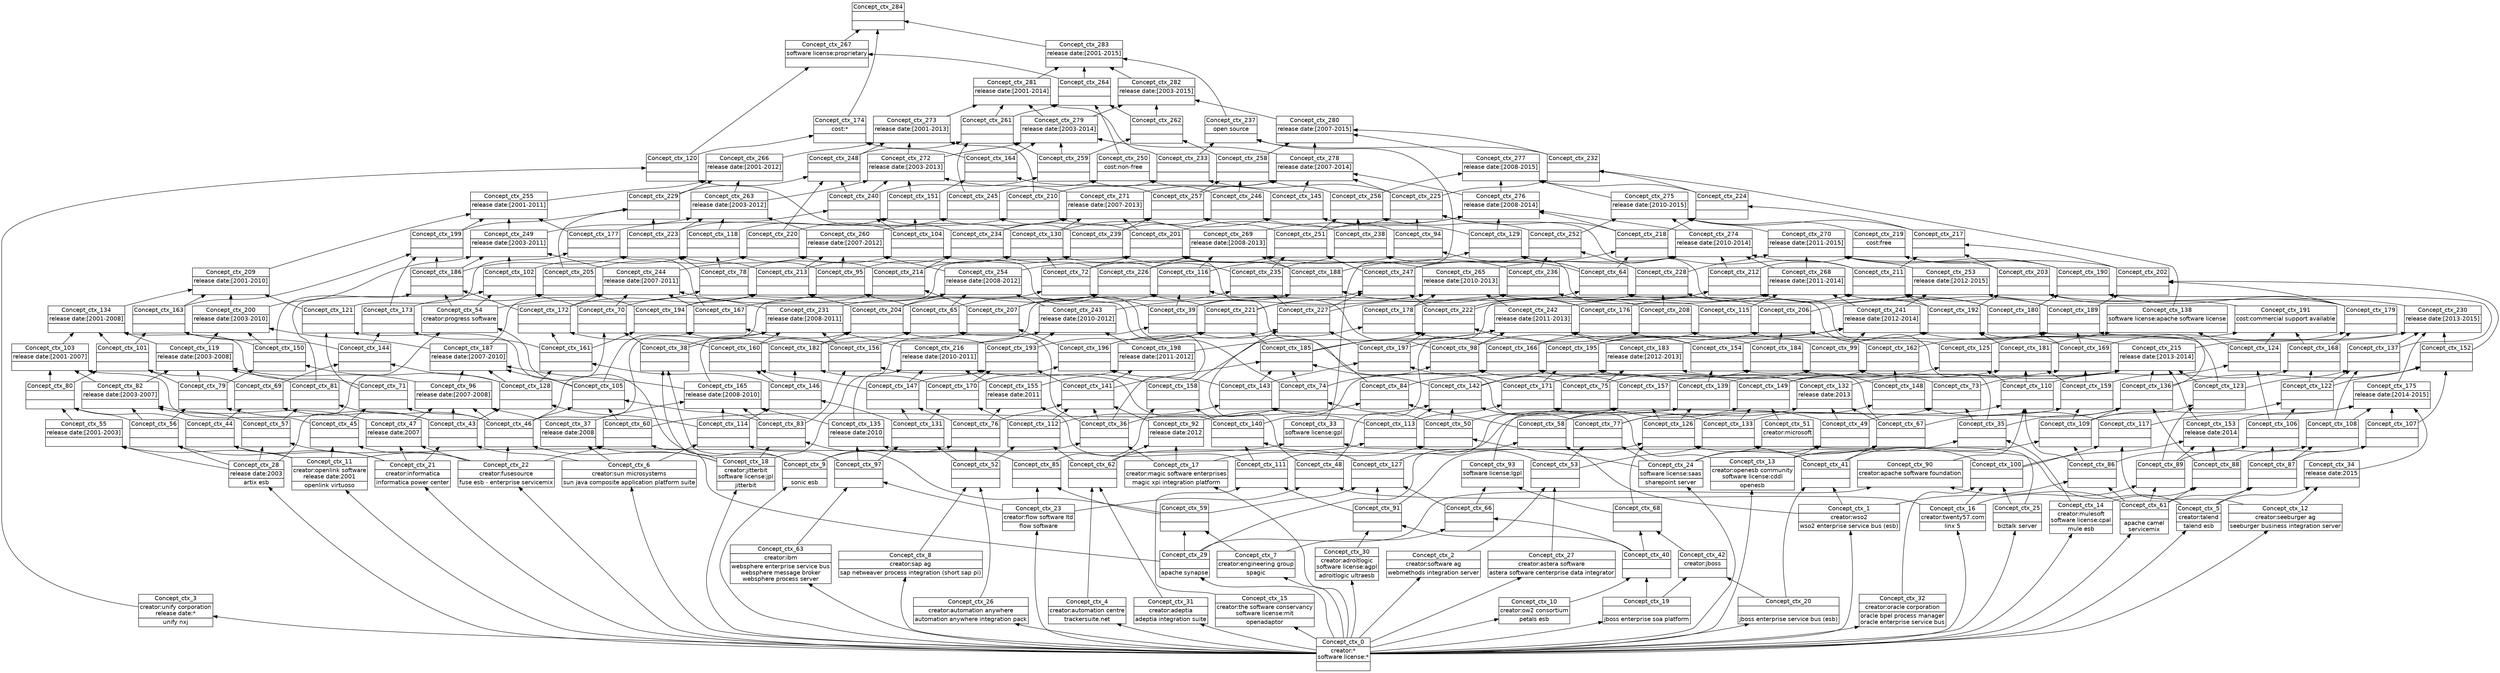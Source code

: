 digraph G { 
	rankdir=BT;
	margin=0;
	node [margin="0.03,0.03",fontname="DejaVu Sans"];
	ranksep=0.3;
	nodesep=0.2;
//graph[label="name:ctx,concept number:285,object number:38,attribute number:103"
0 [shape=none,label=<<table border="0" cellborder="1" cellspacing="0" port="p"><tr><td>Concept_ctx_284</td></tr><tr><td><br/></td></tr><tr><td><br/></td></tr></table>>];
1 [shape=none,label=<<table border="0" cellborder="1" cellspacing="0" port="p"><tr><td>Concept_ctx_237</td></tr><tr><td>open source<br/></td></tr><tr><td><br/></td></tr></table>>];
2 [shape=none,label=<<table border="0" cellborder="1" cellspacing="0" port="p"><tr><td>Concept_ctx_0</td></tr><tr><td>creator:*<br/>software license:*<br/></td></tr><tr><td><br/></td></tr></table>>];
3 [shape=none,label=<<table border="0" cellborder="1" cellspacing="0" port="p"><tr><td>Concept_ctx_31</td></tr><tr><td>creator:adeptia<br/></td></tr><tr><td>adeptia integration suite<br/></td></tr></table>>];
4 [shape=none,label=<<table border="0" cellborder="1" cellspacing="0" port="p"><tr><td>Concept_ctx_30</td></tr><tr><td>creator:adroitlogic<br/>software license:agpl<br/></td></tr><tr><td>adroitlogic ultraesb<br/></td></tr></table>>];
5 [shape=none,label=<<table border="0" cellborder="1" cellspacing="0" port="p"><tr><td>Concept_ctx_90</td></tr><tr><td>creator:apache software foundation<br/></td></tr><tr><td><br/></td></tr></table>>];
6 [shape=none,label=<<table border="0" cellborder="1" cellspacing="0" port="p"><tr><td>Concept_ctx_54</td></tr><tr><td>creator:progress software<br/></td></tr><tr><td><br/></td></tr></table>>];
7 [shape=none,label=<<table border="0" cellborder="1" cellspacing="0" port="p"><tr><td>Concept_ctx_27</td></tr><tr><td>creator:astera software<br/></td></tr><tr><td>astera software centerprise data integrator<br/></td></tr></table>>];
8 [shape=none,label=<<table border="0" cellborder="1" cellspacing="0" port="p"><tr><td>Concept_ctx_26</td></tr><tr><td>creator:automation anywhere<br/></td></tr><tr><td>automation anywhere integration pack<br/></td></tr></table>>];
9 [shape=none,label=<<table border="0" cellborder="1" cellspacing="0" port="p"><tr><td>Concept_ctx_51</td></tr><tr><td>creator:microsoft<br/></td></tr><tr><td><br/></td></tr></table>>];
10 [shape=none,label=<<table border="0" cellborder="1" cellspacing="0" port="p"><tr><td>Concept_ctx_23</td></tr><tr><td>creator:flow software ltd<br/></td></tr><tr><td>flow software<br/></td></tr></table>>];
11 [shape=none,label=<<table border="0" cellborder="1" cellspacing="0" port="p"><tr><td>Concept_ctx_22</td></tr><tr><td>creator:fusesource<br/></td></tr><tr><td>fuse esb - enterprise servicemix<br/></td></tr></table>>];
12 [shape=none,label=<<table border="0" cellborder="1" cellspacing="0" port="p"><tr><td>Concept_ctx_21</td></tr><tr><td>creator:informatica<br/></td></tr><tr><td>informatica power center<br/></td></tr></table>>];
13 [shape=none,label=<<table border="0" cellborder="1" cellspacing="0" port="p"><tr><td>Concept_ctx_42</td></tr><tr><td>creator:jboss<br/></td></tr><tr><td><br/></td></tr></table>>];
14 [shape=none,label=<<table border="0" cellborder="1" cellspacing="0" port="p"><tr><td>Concept_ctx_18</td></tr><tr><td>creator:jitterbit<br/>software license:jpl<br/></td></tr><tr><td>jitterbit<br/></td></tr></table>>];
15 [shape=none,label=<<table border="0" cellborder="1" cellspacing="0" port="p"><tr><td>Concept_ctx_17</td></tr><tr><td>creator:magic software enterprises<br/></td></tr><tr><td>magic xpi integration platform<br/></td></tr></table>>];
16 [shape=none,label=<<table border="0" cellborder="1" cellspacing="0" port="p"><tr><td>Concept_ctx_16</td></tr><tr><td>creator:twenty57.com<br/></td></tr><tr><td>linx 5<br/></td></tr></table>>];
17 [shape=none,label=<<table border="0" cellborder="1" cellspacing="0" port="p"><tr><td>Concept_ctx_15</td></tr><tr><td>creator:the software conservancy<br/>software license:mit<br/></td></tr><tr><td>openadaptor<br/></td></tr></table>>];
18 [shape=none,label=<<table border="0" cellborder="1" cellspacing="0" port="p"><tr><td>Concept_ctx_14</td></tr><tr><td>creator:mulesoft<br/>software license:cpal<br/></td></tr><tr><td>mule esb<br/></td></tr></table>>];
19 [shape=none,label=<<table border="0" cellborder="1" cellspacing="0" port="p"><tr><td>Concept_ctx_13</td></tr><tr><td>creator:openesb community<br/>software license:cddl<br/></td></tr><tr><td>openesb<br/></td></tr></table>>];
20 [shape=none,label=<<table border="0" cellborder="1" cellspacing="0" port="p"><tr><td>Concept_ctx_12</td></tr><tr><td>creator:seeburger ag<br/></td></tr><tr><td>seeburger business integration server<br/></td></tr></table>>];
21 [shape=none,label=<<table border="0" cellborder="1" cellspacing="0" port="p"><tr><td>Concept_ctx_11</td></tr><tr><td>creator:openlink software<br/>release date:2001<br/></td></tr><tr><td>openlink virtuoso<br/></td></tr></table>>];
22 [shape=none,label=<<table border="0" cellborder="1" cellspacing="0" port="p"><tr><td>Concept_ctx_32</td></tr><tr><td>creator:oracle corporation<br/></td></tr><tr><td>oracle bpel process manager<br/>oracle enterprise service bus<br/></td></tr></table>>];
23 [shape=none,label=<<table border="0" cellborder="1" cellspacing="0" port="p"><tr><td>Concept_ctx_10</td></tr><tr><td>creator:ow2 consortium<br/></td></tr><tr><td>petals esb<br/></td></tr></table>>];
24 [shape=none,label=<<table border="0" cellborder="1" cellspacing="0" port="p"><tr><td>Concept_ctx_8</td></tr><tr><td>creator:sap ag<br/></td></tr><tr><td>sap netweaver process integration (short sap pi)<br/></td></tr></table>>];
25 [shape=none,label=<<table border="0" cellborder="1" cellspacing="0" port="p"><tr><td>Concept_ctx_7</td></tr><tr><td>creator:engineering group<br/></td></tr><tr><td>spagic<br/></td></tr></table>>];
26 [shape=none,label=<<table border="0" cellborder="1" cellspacing="0" port="p"><tr><td>Concept_ctx_6</td></tr><tr><td>creator:sun microsystems<br/></td></tr><tr><td>sun java composite application platform suite<br/></td></tr></table>>];
27 [shape=none,label=<<table border="0" cellborder="1" cellspacing="0" port="p"><tr><td>Concept_ctx_5</td></tr><tr><td>creator:talend<br/></td></tr><tr><td>talend esb<br/></td></tr></table>>];
28 [shape=none,label=<<table border="0" cellborder="1" cellspacing="0" port="p"><tr><td>Concept_ctx_4</td></tr><tr><td>creator:automation centre<br/></td></tr><tr><td>trackersuite.net<br/></td></tr></table>>];
29 [shape=none,label=<<table border="0" cellborder="1" cellspacing="0" port="p"><tr><td>Concept_ctx_3</td></tr><tr><td>creator:unify corporation<br/>release date:*<br/></td></tr><tr><td>unify nxj<br/></td></tr></table>>];
30 [shape=none,label=<<table border="0" cellborder="1" cellspacing="0" port="p"><tr><td>Concept_ctx_2</td></tr><tr><td>creator:software ag<br/></td></tr><tr><td>webmethods integration server<br/></td></tr></table>>];
31 [shape=none,label=<<table border="0" cellborder="1" cellspacing="0" port="p"><tr><td>Concept_ctx_63</td></tr><tr><td>creator:ibm<br/></td></tr><tr><td>websphere enterprise service bus<br/>websphere message broker<br/>websphere process server<br/></td></tr></table>>];
32 [shape=none,label=<<table border="0" cellborder="1" cellspacing="0" port="p"><tr><td>Concept_ctx_1</td></tr><tr><td>creator:wso2<br/></td></tr><tr><td>wso2 enterprise service bus (esb)<br/></td></tr></table>>];
33 [shape=none,label=<<table border="0" cellborder="1" cellspacing="0" port="p"><tr><td>Concept_ctx_28</td></tr><tr><td>release date:2003<br/></td></tr><tr><td>artix esb<br/></td></tr></table>>];
34 [shape=none,label=<<table border="0" cellborder="1" cellspacing="0" port="p"><tr><td>Concept_ctx_47</td></tr><tr><td>release date:2007<br/></td></tr><tr><td><br/></td></tr></table>>];
35 [shape=none,label=<<table border="0" cellborder="1" cellspacing="0" port="p"><tr><td>Concept_ctx_37</td></tr><tr><td>release date:2008<br/></td></tr><tr><td><br/></td></tr></table>>];
36 [shape=none,label=<<table border="0" cellborder="1" cellspacing="0" port="p"><tr><td>Concept_ctx_29</td></tr><tr><td><br/></td></tr><tr><td>apache synapse<br/></td></tr></table>>];
37 [shape=none,label=<<table border="0" cellborder="1" cellspacing="0" port="p"><tr><td>Concept_ctx_59</td></tr><tr><td><br/></td></tr><tr><td><br/></td></tr></table>>];
38 [shape=none,label=<<table border="0" cellborder="1" cellspacing="0" port="p"><tr><td>Concept_ctx_135</td></tr><tr><td>release date:2010<br/></td></tr><tr><td><br/></td></tr></table>>];
39 [shape=none,label=<<table border="0" cellborder="1" cellspacing="0" port="p"><tr><td>Concept_ctx_9</td></tr><tr><td><br/></td></tr><tr><td>sonic esb<br/></td></tr></table>>];
40 [shape=none,label=<<table border="0" cellborder="1" cellspacing="0" port="p"><tr><td>Concept_ctx_19</td></tr><tr><td><br/></td></tr><tr><td>jboss enterprise soa platform<br/></td></tr></table>>];
41 [shape=none,label=<<table border="0" cellborder="1" cellspacing="0" port="p"><tr><td>Concept_ctx_111</td></tr><tr><td><br/></td></tr><tr><td><br/></td></tr></table>>];
42 [shape=none,label=<<table border="0" cellborder="1" cellspacing="0" port="p"><tr><td>Concept_ctx_155</td></tr><tr><td>release date:2011<br/></td></tr><tr><td><br/></td></tr></table>>];
43 [shape=none,label=<<table border="0" cellborder="1" cellspacing="0" port="p"><tr><td>Concept_ctx_92</td></tr><tr><td>release date:2012<br/></td></tr><tr><td><br/></td></tr></table>>];
44 [shape=none,label=<<table border="0" cellborder="1" cellspacing="0" port="p"><tr><td>Concept_ctx_20</td></tr><tr><td><br/></td></tr><tr><td>jboss enterprise service bus (esb)<br/></td></tr></table>>];
45 [shape=none,label=<<table border="0" cellborder="1" cellspacing="0" port="p"><tr><td>Concept_ctx_67</td></tr><tr><td><br/></td></tr><tr><td><br/></td></tr></table>>];
46 [shape=none,label=<<table border="0" cellborder="1" cellspacing="0" port="p"><tr><td>Concept_ctx_24</td></tr><tr><td>software license:saas<br/></td></tr><tr><td>sharepoint server<br/></td></tr></table>>];
47 [shape=none,label=<<table border="0" cellborder="1" cellspacing="0" port="p"><tr><td>Concept_ctx_132</td></tr><tr><td>release date:2013<br/></td></tr><tr><td><br/></td></tr></table>>];
48 [shape=none,label=<<table border="0" cellborder="1" cellspacing="0" port="p"><tr><td>Concept_ctx_61</td></tr><tr><td><br/></td></tr><tr><td>apache camel<br/>servicemix<br/></td></tr></table>>];
49 [shape=none,label=<<table border="0" cellborder="1" cellspacing="0" port="p"><tr><td>Concept_ctx_88</td></tr><tr><td><br/></td></tr><tr><td><br/></td></tr></table>>];
50 [shape=none,label=<<table border="0" cellborder="1" cellspacing="0" port="p"><tr><td>Concept_ctx_25</td></tr><tr><td><br/></td></tr><tr><td>biztalk server<br/></td></tr></table>>];
51 [shape=none,label=<<table border="0" cellborder="1" cellspacing="0" port="p"><tr><td>Concept_ctx_153</td></tr><tr><td>release date:2014<br/></td></tr><tr><td><br/></td></tr></table>>];
52 [shape=none,label=<<table border="0" cellborder="1" cellspacing="0" port="p"><tr><td>Concept_ctx_34</td></tr><tr><td>release date:2015<br/></td></tr><tr><td><br/></td></tr></table>>];
53 [shape=none,label=<<table border="0" cellborder="1" cellspacing="0" port="p"><tr><td>Concept_ctx_55</td></tr><tr><td>release date:[2001-2003]<br/></td></tr><tr><td><br/></td></tr></table>>];
54 [shape=none,label=<<table border="0" cellborder="1" cellspacing="0" port="p"><tr><td>Concept_ctx_82</td></tr><tr><td>release date:[2003-2007]<br/></td></tr><tr><td><br/></td></tr></table>>];
55 [shape=none,label=<<table border="0" cellborder="1" cellspacing="0" port="p"><tr><td>Concept_ctx_46</td></tr><tr><td><br/></td></tr><tr><td><br/></td></tr></table>>];
56 [shape=none,label=<<table border="0" cellborder="1" cellspacing="0" port="p"><tr><td>Concept_ctx_96</td></tr><tr><td>release date:[2007-2008]<br/></td></tr><tr><td><br/></td></tr></table>>];
57 [shape=none,label=<<table border="0" cellborder="1" cellspacing="0" port="p"><tr><td>Concept_ctx_83</td></tr><tr><td><br/></td></tr><tr><td><br/></td></tr></table>>];
58 [shape=none,label=<<table border="0" cellborder="1" cellspacing="0" port="p"><tr><td>Concept_ctx_165</td></tr><tr><td>release date:[2008-2010]<br/></td></tr><tr><td><br/></td></tr></table>>];
59 [shape=none,label=<<table border="0" cellborder="1" cellspacing="0" port="p"><tr><td>Concept_ctx_140</td></tr><tr><td><br/></td></tr><tr><td><br/></td></tr></table>>];
60 [shape=none,label=<<table border="0" cellborder="1" cellspacing="0" port="p"><tr><td>Concept_ctx_216</td></tr><tr><td>release date:[2010-2011]<br/></td></tr><tr><td><br/></td></tr></table>>];
61 [shape=none,label=<<table border="0" cellborder="1" cellspacing="0" port="p"><tr><td>Concept_ctx_198</td></tr><tr><td>release date:[2011-2012]<br/></td></tr><tr><td><br/></td></tr></table>>];
62 [shape=none,label=<<table border="0" cellborder="1" cellspacing="0" port="p"><tr><td>Concept_ctx_183</td></tr><tr><td>release date:[2012-2013]<br/></td></tr><tr><td><br/></td></tr></table>>];
63 [shape=none,label=<<table border="0" cellborder="1" cellspacing="0" port="p"><tr><td>Concept_ctx_136</td></tr><tr><td><br/></td></tr><tr><td><br/></td></tr></table>>];
64 [shape=none,label=<<table border="0" cellborder="1" cellspacing="0" port="p"><tr><td>Concept_ctx_215</td></tr><tr><td>release date:[2013-2014]<br/></td></tr><tr><td><br/></td></tr></table>>];
65 [shape=none,label=<<table border="0" cellborder="1" cellspacing="0" port="p"><tr><td>Concept_ctx_107</td></tr><tr><td><br/></td></tr><tr><td><br/></td></tr></table>>];
66 [shape=none,label=<<table border="0" cellborder="1" cellspacing="0" port="p"><tr><td>Concept_ctx_175</td></tr><tr><td>release date:[2014-2015]<br/></td></tr><tr><td><br/></td></tr></table>>];
67 [shape=none,label=<<table border="0" cellborder="1" cellspacing="0" port="p"><tr><td>Concept_ctx_45</td></tr><tr><td><br/></td></tr><tr><td><br/></td></tr></table>>];
68 [shape=none,label=<<table border="0" cellborder="1" cellspacing="0" port="p"><tr><td>Concept_ctx_103</td></tr><tr><td>release date:[2001-2007]<br/></td></tr><tr><td><br/></td></tr></table>>];
69 [shape=none,label=<<table border="0" cellborder="1" cellspacing="0" port="p"><tr><td>Concept_ctx_119</td></tr><tr><td>release date:[2003-2008]<br/></td></tr><tr><td><br/></td></tr></table>>];
70 [shape=none,label=<<table border="0" cellborder="1" cellspacing="0" port="p"><tr><td>Concept_ctx_105</td></tr><tr><td><br/></td></tr><tr><td><br/></td></tr></table>>];
71 [shape=none,label=<<table border="0" cellborder="1" cellspacing="0" port="p"><tr><td>Concept_ctx_187</td></tr><tr><td>release date:[2007-2010]<br/></td></tr><tr><td><br/></td></tr></table>>];
72 [shape=none,label=<<table border="0" cellborder="1" cellspacing="0" port="p"><tr><td>Concept_ctx_156</td></tr><tr><td><br/></td></tr><tr><td><br/></td></tr></table>>];
73 [shape=none,label=<<table border="0" cellborder="1" cellspacing="0" port="p"><tr><td>Concept_ctx_231</td></tr><tr><td>release date:[2008-2011]<br/></td></tr><tr><td><br/></td></tr></table>>];
74 [shape=none,label=<<table border="0" cellborder="1" cellspacing="0" port="p"><tr><td>Concept_ctx_243</td></tr><tr><td>release date:[2010-2012]<br/></td></tr><tr><td><br/></td></tr></table>>];
75 [shape=none,label=<<table border="0" cellborder="1" cellspacing="0" port="p"><tr><td>Concept_ctx_154</td></tr><tr><td><br/></td></tr><tr><td><br/></td></tr></table>>];
76 [shape=none,label=<<table border="0" cellborder="1" cellspacing="0" port="p"><tr><td>Concept_ctx_242</td></tr><tr><td>release date:[2011-2013]<br/></td></tr><tr><td><br/></td></tr></table>>];
77 [shape=none,label=<<table border="0" cellborder="1" cellspacing="0" port="p"><tr><td>Concept_ctx_241</td></tr><tr><td>release date:[2012-2014]<br/></td></tr><tr><td><br/></td></tr></table>>];
78 [shape=none,label=<<table border="0" cellborder="1" cellspacing="0" port="p"><tr><td>Concept_ctx_152</td></tr><tr><td><br/></td></tr><tr><td><br/></td></tr></table>>];
79 [shape=none,label=<<table border="0" cellborder="1" cellspacing="0" port="p"><tr><td>Concept_ctx_230</td></tr><tr><td>release date:[2013-2015]<br/></td></tr><tr><td><br/></td></tr></table>>];
80 [shape=none,label=<<table border="0" cellborder="1" cellspacing="0" port="p"><tr><td>Concept_ctx_71</td></tr><tr><td><br/></td></tr><tr><td><br/></td></tr></table>>];
81 [shape=none,label=<<table border="0" cellborder="1" cellspacing="0" port="p"><tr><td>Concept_ctx_134</td></tr><tr><td>release date:[2001-2008]<br/></td></tr><tr><td><br/></td></tr></table>>];
82 [shape=none,label=<<table border="0" cellborder="1" cellspacing="0" port="p"><tr><td>Concept_ctx_200</td></tr><tr><td>release date:[2003-2010]<br/></td></tr><tr><td><br/></td></tr></table>>];
83 [shape=none,label=<<table border="0" cellborder="1" cellspacing="0" port="p"><tr><td>Concept_ctx_167</td></tr><tr><td><br/></td></tr><tr><td><br/></td></tr></table>>];
84 [shape=none,label=<<table border="0" cellborder="1" cellspacing="0" port="p"><tr><td>Concept_ctx_244</td></tr><tr><td>release date:[2007-2011]<br/></td></tr><tr><td><br/></td></tr></table>>];
85 [shape=none,label=<<table border="0" cellborder="1" cellspacing="0" port="p"><tr><td>Concept_ctx_254</td></tr><tr><td>release date:[2008-2012]<br/></td></tr><tr><td><br/></td></tr></table>>];
86 [shape=none,label=<<table border="0" cellborder="1" cellspacing="0" port="p"><tr><td>Concept_ctx_176</td></tr><tr><td><br/></td></tr><tr><td><br/></td></tr></table>>];
87 [shape=none,label=<<table border="0" cellborder="1" cellspacing="0" port="p"><tr><td>Concept_ctx_265</td></tr><tr><td>release date:[2010-2013]<br/></td></tr><tr><td><br/></td></tr></table>>];
88 [shape=none,label=<<table border="0" cellborder="1" cellspacing="0" port="p"><tr><td>Concept_ctx_189</td></tr><tr><td><br/></td></tr><tr><td><br/></td></tr></table>>];
89 [shape=none,label=<<table border="0" cellborder="1" cellspacing="0" port="p"><tr><td>Concept_ctx_268</td></tr><tr><td>release date:[2011-2014]<br/></td></tr><tr><td><br/></td></tr></table>>];
90 [shape=none,label=<<table border="0" cellborder="1" cellspacing="0" port="p"><tr><td>Concept_ctx_253</td></tr><tr><td>release date:[2012-2015]<br/></td></tr><tr><td><br/></td></tr></table>>];
91 [shape=none,label=<<table border="0" cellborder="1" cellspacing="0" port="p"><tr><td>Concept_ctx_121</td></tr><tr><td><br/></td></tr><tr><td><br/></td></tr></table>>];
92 [shape=none,label=<<table border="0" cellborder="1" cellspacing="0" port="p"><tr><td>Concept_ctx_209</td></tr><tr><td>release date:[2001-2010]<br/></td></tr><tr><td><br/></td></tr></table>>];
93 [shape=none,label=<<table border="0" cellborder="1" cellspacing="0" port="p"><tr><td>Concept_ctx_249</td></tr><tr><td>release date:[2003-2011]<br/></td></tr><tr><td><br/></td></tr></table>>];
94 [shape=none,label=<<table border="0" cellborder="1" cellspacing="0" port="p"><tr><td>Concept_ctx_260</td></tr><tr><td>release date:[2007-2012]<br/></td></tr><tr><td><br/></td></tr></table>>];
95 [shape=none,label=<<table border="0" cellborder="1" cellspacing="0" port="p"><tr><td>Concept_ctx_188</td></tr><tr><td><br/></td></tr><tr><td><br/></td></tr></table>>];
96 [shape=none,label=<<table border="0" cellborder="1" cellspacing="0" port="p"><tr><td>Concept_ctx_269</td></tr><tr><td>release date:[2008-2013]<br/></td></tr><tr><td><br/></td></tr></table>>];
97 [shape=none,label=<<table border="0" cellborder="1" cellspacing="0" port="p"><tr><td>Concept_ctx_211</td></tr><tr><td><br/></td></tr><tr><td><br/></td></tr></table>>];
98 [shape=none,label=<<table border="0" cellborder="1" cellspacing="0" port="p"><tr><td>Concept_ctx_274</td></tr><tr><td>release date:[2010-2014]<br/></td></tr><tr><td><br/></td></tr></table>>];
99 [shape=none,label=<<table border="0" cellborder="1" cellspacing="0" port="p"><tr><td>Concept_ctx_202</td></tr><tr><td><br/></td></tr><tr><td><br/></td></tr></table>>];
100 [shape=none,label=<<table border="0" cellborder="1" cellspacing="0" port="p"><tr><td>Concept_ctx_270</td></tr><tr><td>release date:[2011-2015]<br/></td></tr><tr><td><br/></td></tr></table>>];
101 [shape=none,label=<<table border="0" cellborder="1" cellspacing="0" port="p"><tr><td>Concept_ctx_177</td></tr><tr><td><br/></td></tr><tr><td><br/></td></tr></table>>];
102 [shape=none,label=<<table border="0" cellborder="1" cellspacing="0" port="p"><tr><td>Concept_ctx_255</td></tr><tr><td>release date:[2001-2011]<br/></td></tr><tr><td><br/></td></tr></table>>];
103 [shape=none,label=<<table border="0" cellborder="1" cellspacing="0" port="p"><tr><td>Concept_ctx_263</td></tr><tr><td>release date:[2003-2012]<br/></td></tr><tr><td><br/></td></tr></table>>];
104 [shape=none,label=<<table border="0" cellborder="1" cellspacing="0" port="p"><tr><td>Concept_ctx_201</td></tr><tr><td><br/></td></tr><tr><td><br/></td></tr></table>>];
105 [shape=none,label=<<table border="0" cellborder="1" cellspacing="0" port="p"><tr><td>Concept_ctx_271</td></tr><tr><td>release date:[2007-2013]<br/></td></tr><tr><td><br/></td></tr></table>>];
106 [shape=none,label=<<table border="0" cellborder="1" cellspacing="0" port="p"><tr><td>Concept_ctx_218</td></tr><tr><td><br/></td></tr><tr><td><br/></td></tr></table>>];
107 [shape=none,label=<<table border="0" cellborder="1" cellspacing="0" port="p"><tr><td>Concept_ctx_276</td></tr><tr><td>release date:[2008-2014]<br/></td></tr><tr><td><br/></td></tr></table>>];
108 [shape=none,label=<<table border="0" cellborder="1" cellspacing="0" port="p"><tr><td>Concept_ctx_217</td></tr><tr><td><br/></td></tr><tr><td><br/></td></tr></table>>];
109 [shape=none,label=<<table border="0" cellborder="1" cellspacing="0" port="p"><tr><td>Concept_ctx_275</td></tr><tr><td>release date:[2010-2015]<br/></td></tr><tr><td><br/></td></tr></table>>];
110 [shape=none,label=<<table border="0" cellborder="1" cellspacing="0" port="p"><tr><td>Concept_ctx_266</td></tr><tr><td>release date:[2001-2012]<br/></td></tr><tr><td><br/></td></tr></table>>];
111 [shape=none,label=<<table border="0" cellborder="1" cellspacing="0" port="p"><tr><td>Concept_ctx_272</td></tr><tr><td>release date:[2003-2013]<br/></td></tr><tr><td><br/></td></tr></table>>];
112 [shape=none,label=<<table border="0" cellborder="1" cellspacing="0" port="p"><tr><td>Concept_ctx_225</td></tr><tr><td><br/></td></tr><tr><td><br/></td></tr></table>>];
113 [shape=none,label=<<table border="0" cellborder="1" cellspacing="0" port="p"><tr><td>Concept_ctx_278</td></tr><tr><td>release date:[2007-2014]<br/></td></tr><tr><td><br/></td></tr></table>>];
114 [shape=none,label=<<table border="0" cellborder="1" cellspacing="0" port="p"><tr><td>Concept_ctx_224</td></tr><tr><td><br/></td></tr><tr><td><br/></td></tr></table>>];
115 [shape=none,label=<<table border="0" cellborder="1" cellspacing="0" port="p"><tr><td>Concept_ctx_277</td></tr><tr><td>release date:[2008-2015]<br/></td></tr><tr><td><br/></td></tr></table>>];
116 [shape=none,label=<<table border="0" cellborder="1" cellspacing="0" port="p"><tr><td>Concept_ctx_210</td></tr><tr><td><br/></td></tr><tr><td><br/></td></tr></table>>];
117 [shape=none,label=<<table border="0" cellborder="1" cellspacing="0" port="p"><tr><td>Concept_ctx_273</td></tr><tr><td>release date:[2001-2013]<br/></td></tr><tr><td><br/></td></tr></table>>];
118 [shape=none,label=<<table border="0" cellborder="1" cellspacing="0" port="p"><tr><td>Concept_ctx_279</td></tr><tr><td>release date:[2003-2014]<br/></td></tr><tr><td><br/></td></tr></table>>];
119 [shape=none,label=<<table border="0" cellborder="1" cellspacing="0" port="p"><tr><td>Concept_ctx_232</td></tr><tr><td><br/></td></tr><tr><td><br/></td></tr></table>>];
120 [shape=none,label=<<table border="0" cellborder="1" cellspacing="0" port="p"><tr><td>Concept_ctx_280</td></tr><tr><td>release date:[2007-2015]<br/></td></tr><tr><td><br/></td></tr></table>>];
121 [shape=none,label=<<table border="0" cellborder="1" cellspacing="0" port="p"><tr><td>Concept_ctx_233</td></tr><tr><td><br/></td></tr><tr><td><br/></td></tr></table>>];
122 [shape=none,label=<<table border="0" cellborder="1" cellspacing="0" port="p"><tr><td>Concept_ctx_281</td></tr><tr><td>release date:[2001-2014]<br/></td></tr><tr><td><br/></td></tr></table>>];
123 [shape=none,label=<<table border="0" cellborder="1" cellspacing="0" port="p"><tr><td>Concept_ctx_282</td></tr><tr><td>release date:[2003-2015]<br/></td></tr><tr><td><br/></td></tr></table>>];
124 [shape=none,label=<<table border="0" cellborder="1" cellspacing="0" port="p"><tr><td>Concept_ctx_283</td></tr><tr><td>release date:[2001-2015]<br/></td></tr><tr><td><br/></td></tr></table>>];
125 [shape=none,label=<<table border="0" cellborder="1" cellspacing="0" port="p"><tr><td>Concept_ctx_62</td></tr><tr><td><br/></td></tr><tr><td><br/></td></tr></table>>];
126 [shape=none,label=<<table border="0" cellborder="1" cellspacing="0" port="p"><tr><td>Concept_ctx_52</td></tr><tr><td><br/></td></tr><tr><td><br/></td></tr></table>>];
127 [shape=none,label=<<table border="0" cellborder="1" cellspacing="0" port="p"><tr><td>Concept_ctx_112</td></tr><tr><td><br/></td></tr><tr><td><br/></td></tr></table>>];
128 [shape=none,label=<<table border="0" cellborder="1" cellspacing="0" port="p"><tr><td>Concept_ctx_97</td></tr><tr><td><br/></td></tr><tr><td><br/></td></tr></table>>];
129 [shape=none,label=<<table border="0" cellborder="1" cellspacing="0" port="p"><tr><td>Concept_ctx_131</td></tr><tr><td><br/></td></tr><tr><td><br/></td></tr></table>>];
130 [shape=none,label=<<table border="0" cellborder="1" cellspacing="0" port="p"><tr><td>Concept_ctx_170</td></tr><tr><td><br/></td></tr><tr><td><br/></td></tr></table>>];
131 [shape=none,label=<<table border="0" cellborder="1" cellspacing="0" port="p"><tr><td>Concept_ctx_114</td></tr><tr><td><br/></td></tr><tr><td><br/></td></tr></table>>];
132 [shape=none,label=<<table border="0" cellborder="1" cellspacing="0" port="p"><tr><td>Concept_ctx_146</td></tr><tr><td><br/></td></tr><tr><td><br/></td></tr></table>>];
133 [shape=none,label=<<table border="0" cellborder="1" cellspacing="0" port="p"><tr><td>Concept_ctx_182</td></tr><tr><td><br/></td></tr><tr><td><br/></td></tr></table>>];
134 [shape=none,label=<<table border="0" cellborder="1" cellspacing="0" port="p"><tr><td>Concept_ctx_53</td></tr><tr><td><br/></td></tr><tr><td><br/></td></tr></table>>];
135 [shape=none,label=<<table border="0" cellborder="1" cellspacing="0" port="p"><tr><td>Concept_ctx_113</td></tr><tr><td><br/></td></tr><tr><td><br/></td></tr></table>>];
136 [shape=none,label=<<table border="0" cellborder="1" cellspacing="0" port="p"><tr><td>Concept_ctx_143</td></tr><tr><td><br/></td></tr><tr><td><br/></td></tr></table>>];
137 [shape=none,label=<<table border="0" cellborder="1" cellspacing="0" port="p"><tr><td>Concept_ctx_196</td></tr><tr><td><br/></td></tr><tr><td><br/></td></tr></table>>];
138 [shape=none,label=<<table border="0" cellborder="1" cellspacing="0" port="p"><tr><td>Concept_ctx_207</td></tr><tr><td><br/></td></tr><tr><td><br/></td></tr></table>>];
139 [shape=none,label=<<table border="0" cellborder="1" cellspacing="0" port="p"><tr><td>Concept_ctx_100</td></tr><tr><td><br/></td></tr><tr><td><br/></td></tr></table>>];
140 [shape=none,label=<<table border="0" cellborder="1" cellspacing="0" port="p"><tr><td>Concept_ctx_133</td></tr><tr><td><br/></td></tr><tr><td><br/></td></tr></table>>];
141 [shape=none,label=<<table border="0" cellborder="1" cellspacing="0" port="p"><tr><td>Concept_ctx_171</td></tr><tr><td><br/></td></tr><tr><td><br/></td></tr></table>>];
142 [shape=none,label=<<table border="0" cellborder="1" cellspacing="0" port="p"><tr><td>Concept_ctx_197</td></tr><tr><td><br/></td></tr><tr><td><br/></td></tr></table>>];
143 [shape=none,label=<<table border="0" cellborder="1" cellspacing="0" port="p"><tr><td>Concept_ctx_227</td></tr><tr><td><br/></td></tr><tr><td><br/></td></tr></table>>];
144 [shape=none,label=<<table border="0" cellborder="1" cellspacing="0" port="p"><tr><td>Concept_ctx_235</td></tr><tr><td><br/></td></tr><tr><td><br/></td></tr></table>>];
145 [shape=none,label=<<table border="0" cellborder="1" cellspacing="0" port="p"><tr><td>Concept_ctx_117</td></tr><tr><td><br/></td></tr><tr><td><br/></td></tr></table>>];
146 [shape=none,label=<<table border="0" cellborder="1" cellspacing="0" port="p"><tr><td>Concept_ctx_148</td></tr><tr><td><br/></td></tr><tr><td><br/></td></tr></table>>];
147 [shape=none,label=<<table border="0" cellborder="1" cellspacing="0" port="p"><tr><td>Concept_ctx_184</td></tr><tr><td><br/></td></tr><tr><td><br/></td></tr></table>>];
148 [shape=none,label=<<table border="0" cellborder="1" cellspacing="0" port="p"><tr><td>Concept_ctx_208</td></tr><tr><td><br/></td></tr><tr><td><br/></td></tr></table>>];
149 [shape=none,label=<<table border="0" cellborder="1" cellspacing="0" port="p"><tr><td>Concept_ctx_236</td></tr><tr><td><br/></td></tr><tr><td><br/></td></tr></table>>];
150 [shape=none,label=<<table border="0" cellborder="1" cellspacing="0" port="p"><tr><td>Concept_ctx_238</td></tr><tr><td><br/></td></tr><tr><td><br/></td></tr></table>>];
151 [shape=none,label=<<table border="0" cellborder="1" cellspacing="0" port="p"><tr><td>Concept_ctx_43</td></tr><tr><td><br/></td></tr><tr><td><br/></td></tr></table>>];
152 [shape=none,label=<<table border="0" cellborder="1" cellspacing="0" port="p"><tr><td>Concept_ctx_128</td></tr><tr><td><br/></td></tr><tr><td><br/></td></tr></table>>];
153 [shape=none,label=<<table border="0" cellborder="1" cellspacing="0" port="p"><tr><td>Concept_ctx_161</td></tr><tr><td><br/></td></tr><tr><td><br/></td></tr></table>>];
154 [shape=none,label=<<table border="0" cellborder="1" cellspacing="0" port="p"><tr><td>Concept_ctx_194</td></tr><tr><td><br/></td></tr><tr><td><br/></td></tr></table>>];
155 [shape=none,label=<<table border="0" cellborder="1" cellspacing="0" port="p"><tr><td>Concept_ctx_214</td></tr><tr><td><br/></td></tr><tr><td><br/></td></tr></table>>];
156 [shape=none,label=<<table border="0" cellborder="1" cellspacing="0" port="p"><tr><td>Concept_ctx_239</td></tr><tr><td><br/></td></tr><tr><td><br/></td></tr></table>>];
157 [shape=none,label=<<table border="0" cellborder="1" cellspacing="0" port="p"><tr><td>Concept_ctx_246</td></tr><tr><td><br/></td></tr><tr><td><br/></td></tr></table>>];
158 [shape=none,label=<<table border="0" cellborder="1" cellspacing="0" port="p"><tr><td>Concept_ctx_44</td></tr><tr><td><br/></td></tr><tr><td><br/></td></tr></table>>];
159 [shape=none,label=<<table border="0" cellborder="1" cellspacing="0" port="p"><tr><td>Concept_ctx_69</td></tr><tr><td><br/></td></tr><tr><td><br/></td></tr></table>>];
160 [shape=none,label=<<table border="0" cellborder="1" cellspacing="0" port="p"><tr><td>Concept_ctx_144</td></tr><tr><td><br/></td></tr><tr><td><br/></td></tr></table>>];
161 [shape=none,label=<<table border="0" cellborder="1" cellspacing="0" port="p"><tr><td>Concept_ctx_173</td></tr><tr><td><br/></td></tr><tr><td><br/></td></tr></table>>];
162 [shape=none,label=<<table border="0" cellborder="1" cellspacing="0" port="p"><tr><td>Concept_ctx_205</td></tr><tr><td><br/></td></tr><tr><td><br/></td></tr></table>>];
163 [shape=none,label=<<table border="0" cellborder="1" cellspacing="0" port="p"><tr><td>Concept_ctx_220</td></tr><tr><td><br/></td></tr><tr><td><br/></td></tr></table>>];
164 [shape=none,label=<<table border="0" cellborder="1" cellspacing="0" port="p"><tr><td>Concept_ctx_245</td></tr><tr><td><br/></td></tr><tr><td><br/></td></tr></table>>];
165 [shape=none,label=<<table border="0" cellborder="1" cellspacing="0" port="p"><tr><td>Concept_ctx_250</td></tr><tr><td>cost:non-free<br/></td></tr><tr><td><br/></td></tr></table>>];
166 [shape=none,label=<<table border="0" cellborder="1" cellspacing="0" port="p"><tr><td>Concept_ctx_41</td></tr><tr><td><br/></td></tr><tr><td><br/></td></tr></table>>];
167 [shape=none,label=<<table border="0" cellborder="1" cellspacing="0" port="p"><tr><td>Concept_ctx_139</td></tr><tr><td><br/></td></tr><tr><td><br/></td></tr></table>>];
168 [shape=none,label=<<table border="0" cellborder="1" cellspacing="0" port="p"><tr><td>Concept_ctx_166</td></tr><tr><td><br/></td></tr><tr><td><br/></td></tr></table>>];
169 [shape=none,label=<<table border="0" cellborder="1" cellspacing="0" port="p"><tr><td>Concept_ctx_85</td></tr><tr><td><br/></td></tr><tr><td><br/></td></tr></table>>];
170 [shape=none,label=<<table border="0" cellborder="1" cellspacing="0" port="p"><tr><td>Concept_ctx_158</td></tr><tr><td><br/></td></tr><tr><td><br/></td></tr></table>>];
171 [shape=none,label=<<table border="0" cellborder="1" cellspacing="0" port="p"><tr><td>Concept_ctx_178</td></tr><tr><td><br/></td></tr><tr><td><br/></td></tr></table>>];
172 [shape=none,label=<<table border="0" cellborder="1" cellspacing="0" port="p"><tr><td>Concept_ctx_109</td></tr><tr><td><br/></td></tr><tr><td><br/></td></tr></table>>];
173 [shape=none,label=<<table border="0" cellborder="1" cellspacing="0" port="p"><tr><td>Concept_ctx_169</td></tr><tr><td><br/></td></tr><tr><td><br/></td></tr></table>>];
174 [shape=none,label=<<table border="0" cellborder="1" cellspacing="0" port="p"><tr><td>Concept_ctx_192</td></tr><tr><td><br/></td></tr><tr><td><br/></td></tr></table>>];
175 [shape=none,label=<<table border="0" cellborder="1" cellspacing="0" port="p"><tr><td>Concept_ctx_89</td></tr><tr><td><br/></td></tr><tr><td><br/></td></tr></table>>];
176 [shape=none,label=<<table border="0" cellborder="1" cellspacing="0" port="p"><tr><td>Concept_ctx_123</td></tr><tr><td><br/></td></tr><tr><td><br/></td></tr></table>>];
177 [shape=none,label=<<table border="0" cellborder="1" cellspacing="0" port="p"><tr><td>Concept_ctx_180</td></tr><tr><td><br/></td></tr><tr><td><br/></td></tr></table>>];
178 [shape=none,label=<<table border="0" cellborder="1" cellspacing="0" port="p"><tr><td>Concept_ctx_48</td></tr><tr><td><br/></td></tr><tr><td><br/></td></tr></table>>];
179 [shape=none,label=<<table border="0" cellborder="1" cellspacing="0" port="p"><tr><td>Concept_ctx_212</td></tr><tr><td><br/></td></tr><tr><td><br/></td></tr></table>>];
180 [shape=none,label=<<table border="0" cellborder="1" cellspacing="0" port="p"><tr><td>Concept_ctx_87</td></tr><tr><td><br/></td></tr><tr><td><br/></td></tr></table>>];
181 [shape=none,label=<<table border="0" cellborder="1" cellspacing="0" port="p"><tr><td>Concept_ctx_122</td></tr><tr><td><br/></td></tr><tr><td><br/></td></tr></table>>];
182 [shape=none,label=<<table border="0" cellborder="1" cellspacing="0" port="p"><tr><td>Concept_ctx_179</td></tr><tr><td><br/></td></tr><tr><td><br/></td></tr></table>>];
183 [shape=none,label=<<table border="0" cellborder="1" cellspacing="0" port="p"><tr><td>Concept_ctx_203</td></tr><tr><td><br/></td></tr><tr><td><br/></td></tr></table>>];
184 [shape=none,label=<<table border="0" cellborder="1" cellspacing="0" port="p"><tr><td>Concept_ctx_108</td></tr><tr><td><br/></td></tr><tr><td><br/></td></tr></table>>];
185 [shape=none,label=<<table border="0" cellborder="1" cellspacing="0" port="p"><tr><td>Concept_ctx_137</td></tr><tr><td><br/></td></tr><tr><td><br/></td></tr></table>>];
186 [shape=none,label=<<table border="0" cellborder="1" cellspacing="0" port="p"><tr><td>Concept_ctx_190</td></tr><tr><td><br/></td></tr><tr><td><br/></td></tr></table>>];
187 [shape=none,label=<<table border="0" cellborder="1" cellspacing="0" port="p"><tr><td>Concept_ctx_219</td></tr><tr><td>cost:free<br/></td></tr><tr><td><br/></td></tr></table>>];
188 [shape=none,label=<<table border="0" cellborder="1" cellspacing="0" port="p"><tr><td>Concept_ctx_91</td></tr><tr><td><br/></td></tr><tr><td><br/></td></tr></table>>];
189 [shape=none,label=<<table border="0" cellborder="1" cellspacing="0" port="p"><tr><td>Concept_ctx_126</td></tr><tr><td><br/></td></tr><tr><td><br/></td></tr></table>>];
190 [shape=none,label=<<table border="0" cellborder="1" cellspacing="0" port="p"><tr><td>Concept_ctx_127</td></tr><tr><td><br/></td></tr><tr><td><br/></td></tr></table>>];
191 [shape=none,label=<<table border="0" cellborder="1" cellspacing="0" port="p"><tr><td>Concept_ctx_157</td></tr><tr><td><br/></td></tr><tr><td><br/></td></tr></table>>];
192 [shape=none,label=<<table border="0" cellborder="1" cellspacing="0" port="p"><tr><td>Concept_ctx_159</td></tr><tr><td><br/></td></tr><tr><td><br/></td></tr></table>>];
193 [shape=none,label=<<table border="0" cellborder="1" cellspacing="0" port="p"><tr><td>Concept_ctx_181</td></tr><tr><td><br/></td></tr><tr><td><br/></td></tr></table>>];
194 [shape=none,label=<<table border="0" cellborder="1" cellspacing="0" port="p"><tr><td>Concept_ctx_168</td></tr><tr><td><br/></td></tr><tr><td><br/></td></tr></table>>];
195 [shape=none,label=<<table border="0" cellborder="1" cellspacing="0" port="p"><tr><td>Concept_ctx_191</td></tr><tr><td>cost:commercial support available<br/></td></tr><tr><td><br/></td></tr></table>>];
196 [shape=none,label=<<table border="0" cellborder="1" cellspacing="0" port="p"><tr><td>Concept_ctx_36</td></tr><tr><td><br/></td></tr><tr><td><br/></td></tr></table>>];
197 [shape=none,label=<<table border="0" cellborder="1" cellspacing="0" port="p"><tr><td>Concept_ctx_38</td></tr><tr><td><br/></td></tr><tr><td><br/></td></tr></table>>];
198 [shape=none,label=<<table border="0" cellborder="1" cellspacing="0" port="p"><tr><td>Concept_ctx_65</td></tr><tr><td><br/></td></tr><tr><td><br/></td></tr></table>>];
199 [shape=none,label=<<table border="0" cellborder="1" cellspacing="0" port="p"><tr><td>Concept_ctx_70</td></tr><tr><td><br/></td></tr><tr><td><br/></td></tr></table>>];
200 [shape=none,label=<<table border="0" cellborder="1" cellspacing="0" port="p"><tr><td>Concept_ctx_95</td></tr><tr><td><br/></td></tr><tr><td><br/></td></tr></table>>];
201 [shape=none,label=<<table border="0" cellborder="1" cellspacing="0" port="p"><tr><td>Concept_ctx_57</td></tr><tr><td><br/></td></tr><tr><td><br/></td></tr></table>>];
202 [shape=none,label=<<table border="0" cellborder="1" cellspacing="0" port="p"><tr><td>Concept_ctx_81</td></tr><tr><td><br/></td></tr><tr><td><br/></td></tr></table>>];
203 [shape=none,label=<<table border="0" cellborder="1" cellspacing="0" port="p"><tr><td>Concept_ctx_102</td></tr><tr><td><br/></td></tr><tr><td><br/></td></tr></table>>];
204 [shape=none,label=<<table border="0" cellborder="1" cellspacing="0" port="p"><tr><td>Concept_ctx_118</td></tr><tr><td><br/></td></tr><tr><td><br/></td></tr></table>>];
205 [shape=none,label=<<table border="0" cellborder="1" cellspacing="0" port="p"><tr><td>Concept_ctx_49</td></tr><tr><td><br/></td></tr><tr><td><br/></td></tr></table>>];
206 [shape=none,label=<<table border="0" cellborder="1" cellspacing="0" port="p"><tr><td>Concept_ctx_75</td></tr><tr><td><br/></td></tr><tr><td><br/></td></tr></table>>];
207 [shape=none,label=<<table border="0" cellborder="1" cellspacing="0" port="p"><tr><td>Concept_ctx_98</td></tr><tr><td><br/></td></tr><tr><td><br/></td></tr></table>>];
208 [shape=none,label=<<table border="0" cellborder="1" cellspacing="0" port="p"><tr><td>Concept_ctx_39</td></tr><tr><td><br/></td></tr><tr><td><br/></td></tr></table>>];
209 [shape=none,label=<<table border="0" cellborder="1" cellspacing="0" port="p"><tr><td>Concept_ctx_116</td></tr><tr><td><br/></td></tr><tr><td><br/></td></tr></table>>];
210 [shape=none,label=<<table border="0" cellborder="1" cellspacing="0" port="p"><tr><td>Concept_ctx_72</td></tr><tr><td><br/></td></tr><tr><td><br/></td></tr></table>>];
211 [shape=none,label=<<table border="0" cellborder="1" cellspacing="0" port="p"><tr><td>Concept_ctx_130</td></tr><tr><td><br/></td></tr><tr><td><br/></td></tr></table>>];
212 [shape=none,label=<<table border="0" cellborder="1" cellspacing="0" port="p"><tr><td>Concept_ctx_151</td></tr><tr><td><br/></td></tr><tr><td><br/></td></tr></table>>];
213 [shape=none,label=<<table border="0" cellborder="1" cellspacing="0" port="p"><tr><td>Concept_ctx_35</td></tr><tr><td><br/></td></tr><tr><td><br/></td></tr></table>>];
214 [shape=none,label=<<table border="0" cellborder="1" cellspacing="0" port="p"><tr><td>Concept_ctx_73</td></tr><tr><td><br/></td></tr><tr><td><br/></td></tr></table>>];
215 [shape=none,label=<<table border="0" cellborder="1" cellspacing="0" port="p"><tr><td>Concept_ctx_99</td></tr><tr><td><br/></td></tr><tr><td><br/></td></tr></table>>];
216 [shape=none,label=<<table border="0" cellborder="1" cellspacing="0" port="p"><tr><td>Concept_ctx_115</td></tr><tr><td><br/></td></tr><tr><td><br/></td></tr></table>>];
217 [shape=none,label=<<table border="0" cellborder="1" cellspacing="0" port="p"><tr><td>Concept_ctx_64</td></tr><tr><td><br/></td></tr><tr><td><br/></td></tr></table>>];
218 [shape=none,label=<<table border="0" cellborder="1" cellspacing="0" port="p"><tr><td>Concept_ctx_129</td></tr><tr><td><br/></td></tr><tr><td><br/></td></tr></table>>];
219 [shape=none,label=<<table border="0" cellborder="1" cellspacing="0" port="p"><tr><td>Concept_ctx_94</td></tr><tr><td><br/></td></tr><tr><td><br/></td></tr></table>>];
220 [shape=none,label=<<table border="0" cellborder="1" cellspacing="0" port="p"><tr><td>Concept_ctx_145</td></tr><tr><td><br/></td></tr><tr><td><br/></td></tr></table>>];
221 [shape=none,label=<<table border="0" cellborder="1" cellspacing="0" port="p"><tr><td>Concept_ctx_164</td></tr><tr><td><br/></td></tr><tr><td><br/></td></tr></table>>];
222 [shape=none,label=<<table border="0" cellborder="1" cellspacing="0" port="p"><tr><td>Concept_ctx_174</td></tr><tr><td>cost:*<br/></td></tr><tr><td><br/></td></tr></table>>];
223 [shape=none,label=<<table border="0" cellborder="1" cellspacing="0" port="p"><tr><td>Concept_ctx_78</td></tr><tr><td><br/></td></tr><tr><td><br/></td></tr></table>>];
224 [shape=none,label=<<table border="0" cellborder="1" cellspacing="0" port="p"><tr><td>Concept_ctx_50</td></tr><tr><td><br/></td></tr><tr><td><br/></td></tr></table>>];
225 [shape=none,label=<<table border="0" cellborder="1" cellspacing="0" port="p"><tr><td>Concept_ctx_74</td></tr><tr><td><br/></td></tr><tr><td><br/></td></tr></table>>];
226 [shape=none,label=<<table border="0" cellborder="1" cellspacing="0" port="p"><tr><td>Concept_ctx_104</td></tr><tr><td><br/></td></tr><tr><td><br/></td></tr></table>>];
227 [shape=none,label=<<table border="0" cellborder="1" cellspacing="0" port="p"><tr><td>Concept_ctx_120</td></tr><tr><td><br/></td></tr><tr><td><br/></td></tr></table>>];
228 [shape=none,label=<<table border="0" cellborder="1" cellspacing="0" port="p"><tr><td>Concept_ctx_76</td></tr><tr><td><br/></td></tr><tr><td><br/></td></tr></table>>];
229 [shape=none,label=<<table border="0" cellborder="1" cellspacing="0" port="p"><tr><td>Concept_ctx_141</td></tr><tr><td><br/></td></tr><tr><td><br/></td></tr></table>>];
230 [shape=none,label=<<table border="0" cellborder="1" cellspacing="0" port="p"><tr><td>Concept_ctx_147</td></tr><tr><td><br/></td></tr><tr><td><br/></td></tr></table>>];
231 [shape=none,label=<<table border="0" cellborder="1" cellspacing="0" port="p"><tr><td>Concept_ctx_193</td></tr><tr><td><br/></td></tr><tr><td><br/></td></tr></table>>];
232 [shape=none,label=<<table border="0" cellborder="1" cellspacing="0" port="p"><tr><td>Concept_ctx_77</td></tr><tr><td><br/></td></tr><tr><td><br/></td></tr></table>>];
233 [shape=none,label=<<table border="0" cellborder="1" cellspacing="0" port="p"><tr><td>Concept_ctx_142</td></tr><tr><td><br/></td></tr><tr><td><br/></td></tr></table>>];
234 [shape=none,label=<<table border="0" cellborder="1" cellspacing="0" port="p"><tr><td>Concept_ctx_185</td></tr><tr><td><br/></td></tr><tr><td><br/></td></tr></table>>];
235 [shape=none,label=<<table border="0" cellborder="1" cellspacing="0" port="p"><tr><td>Concept_ctx_221</td></tr><tr><td><br/></td></tr><tr><td><br/></td></tr></table>>];
236 [shape=none,label=<<table border="0" cellborder="1" cellspacing="0" port="p"><tr><td>Concept_ctx_160</td></tr><tr><td><br/></td></tr><tr><td><br/></td></tr></table>>];
237 [shape=none,label=<<table border="0" cellborder="1" cellspacing="0" port="p"><tr><td>Concept_ctx_204</td></tr><tr><td><br/></td></tr><tr><td><br/></td></tr></table>>];
238 [shape=none,label=<<table border="0" cellborder="1" cellspacing="0" port="p"><tr><td>Concept_ctx_226</td></tr><tr><td><br/></td></tr><tr><td><br/></td></tr></table>>];
239 [shape=none,label=<<table border="0" cellborder="1" cellspacing="0" port="p"><tr><td>Concept_ctx_149</td></tr><tr><td><br/></td></tr><tr><td><br/></td></tr></table>>];
240 [shape=none,label=<<table border="0" cellborder="1" cellspacing="0" port="p"><tr><td>Concept_ctx_195</td></tr><tr><td><br/></td></tr><tr><td><br/></td></tr></table>>];
241 [shape=none,label=<<table border="0" cellborder="1" cellspacing="0" port="p"><tr><td>Concept_ctx_222</td></tr><tr><td><br/></td></tr><tr><td><br/></td></tr></table>>];
242 [shape=none,label=<<table border="0" cellborder="1" cellspacing="0" port="p"><tr><td>Concept_ctx_247</td></tr><tr><td><br/></td></tr><tr><td><br/></td></tr></table>>];
243 [shape=none,label=<<table border="0" cellborder="1" cellspacing="0" port="p"><tr><td>Concept_ctx_251</td></tr><tr><td><br/></td></tr><tr><td><br/></td></tr></table>>];
244 [shape=none,label=<<table border="0" cellborder="1" cellspacing="0" port="p"><tr><td>Concept_ctx_162</td></tr><tr><td><br/></td></tr><tr><td><br/></td></tr></table>>];
245 [shape=none,label=<<table border="0" cellborder="1" cellspacing="0" port="p"><tr><td>Concept_ctx_206</td></tr><tr><td><br/></td></tr><tr><td><br/></td></tr></table>>];
246 [shape=none,label=<<table border="0" cellborder="1" cellspacing="0" port="p"><tr><td>Concept_ctx_228</td></tr><tr><td><br/></td></tr><tr><td><br/></td></tr></table>>];
247 [shape=none,label=<<table border="0" cellborder="1" cellspacing="0" port="p"><tr><td>Concept_ctx_252</td></tr><tr><td><br/></td></tr><tr><td><br/></td></tr></table>>];
248 [shape=none,label=<<table border="0" cellborder="1" cellspacing="0" port="p"><tr><td>Concept_ctx_256</td></tr><tr><td><br/></td></tr><tr><td><br/></td></tr></table>>];
249 [shape=none,label=<<table border="0" cellborder="1" cellspacing="0" port="p"><tr><td>Concept_ctx_172</td></tr><tr><td><br/></td></tr><tr><td><br/></td></tr></table>>];
250 [shape=none,label=<<table border="0" cellborder="1" cellspacing="0" port="p"><tr><td>Concept_ctx_213</td></tr><tr><td><br/></td></tr><tr><td><br/></td></tr></table>>];
251 [shape=none,label=<<table border="0" cellborder="1" cellspacing="0" port="p"><tr><td>Concept_ctx_234</td></tr><tr><td><br/></td></tr><tr><td><br/></td></tr></table>>];
252 [shape=none,label=<<table border="0" cellborder="1" cellspacing="0" port="p"><tr><td>Concept_ctx_257</td></tr><tr><td><br/></td></tr><tr><td><br/></td></tr></table>>];
253 [shape=none,label=<<table border="0" cellborder="1" cellspacing="0" port="p"><tr><td>Concept_ctx_258</td></tr><tr><td><br/></td></tr><tr><td><br/></td></tr></table>>];
254 [shape=none,label=<<table border="0" cellborder="1" cellspacing="0" port="p"><tr><td>Concept_ctx_56</td></tr><tr><td><br/></td></tr><tr><td><br/></td></tr></table>>];
255 [shape=none,label=<<table border="0" cellborder="1" cellspacing="0" port="p"><tr><td>Concept_ctx_79</td></tr><tr><td><br/></td></tr><tr><td><br/></td></tr></table>>];
256 [shape=none,label=<<table border="0" cellborder="1" cellspacing="0" port="p"><tr><td>Concept_ctx_150</td></tr><tr><td><br/></td></tr><tr><td><br/></td></tr></table>>];
257 [shape=none,label=<<table border="0" cellborder="1" cellspacing="0" port="p"><tr><td>Concept_ctx_186</td></tr><tr><td><br/></td></tr><tr><td><br/></td></tr></table>>];
258 [shape=none,label=<<table border="0" cellborder="1" cellspacing="0" port="p"><tr><td>Concept_ctx_223</td></tr><tr><td><br/></td></tr><tr><td><br/></td></tr></table>>];
259 [shape=none,label=<<table border="0" cellborder="1" cellspacing="0" port="p"><tr><td>Concept_ctx_240</td></tr><tr><td><br/></td></tr><tr><td><br/></td></tr></table>>];
260 [shape=none,label=<<table border="0" cellborder="1" cellspacing="0" port="p"><tr><td>Concept_ctx_259</td></tr><tr><td><br/></td></tr><tr><td><br/></td></tr></table>>];
261 [shape=none,label=<<table border="0" cellborder="1" cellspacing="0" port="p"><tr><td>Concept_ctx_262</td></tr><tr><td><br/></td></tr><tr><td><br/></td></tr></table>>];
262 [shape=none,label=<<table border="0" cellborder="1" cellspacing="0" port="p"><tr><td>Concept_ctx_80</td></tr><tr><td><br/></td></tr><tr><td><br/></td></tr></table>>];
263 [shape=none,label=<<table border="0" cellborder="1" cellspacing="0" port="p"><tr><td>Concept_ctx_101</td></tr><tr><td><br/></td></tr><tr><td><br/></td></tr></table>>];
264 [shape=none,label=<<table border="0" cellborder="1" cellspacing="0" port="p"><tr><td>Concept_ctx_163</td></tr><tr><td><br/></td></tr><tr><td><br/></td></tr></table>>];
265 [shape=none,label=<<table border="0" cellborder="1" cellspacing="0" port="p"><tr><td>Concept_ctx_199</td></tr><tr><td><br/></td></tr><tr><td><br/></td></tr></table>>];
266 [shape=none,label=<<table border="0" cellborder="1" cellspacing="0" port="p"><tr><td>Concept_ctx_229</td></tr><tr><td><br/></td></tr><tr><td><br/></td></tr></table>>];
267 [shape=none,label=<<table border="0" cellborder="1" cellspacing="0" port="p"><tr><td>Concept_ctx_248</td></tr><tr><td><br/></td></tr><tr><td><br/></td></tr></table>>];
268 [shape=none,label=<<table border="0" cellborder="1" cellspacing="0" port="p"><tr><td>Concept_ctx_261</td></tr><tr><td><br/></td></tr><tr><td><br/></td></tr></table>>];
269 [shape=none,label=<<table border="0" cellborder="1" cellspacing="0" port="p"><tr><td>Concept_ctx_264</td></tr><tr><td><br/></td></tr><tr><td><br/></td></tr></table>>];
270 [shape=none,label=<<table border="0" cellborder="1" cellspacing="0" port="p"><tr><td>Concept_ctx_267</td></tr><tr><td>software license:proprietary<br/></td></tr><tr><td><br/></td></tr></table>>];
271 [shape=none,label=<<table border="0" cellborder="1" cellspacing="0" port="p"><tr><td>Concept_ctx_58</td></tr><tr><td><br/></td></tr><tr><td><br/></td></tr></table>>];
272 [shape=none,label=<<table border="0" cellborder="1" cellspacing="0" port="p"><tr><td>Concept_ctx_60</td></tr><tr><td><br/></td></tr><tr><td><br/></td></tr></table>>];
273 [shape=none,label=<<table border="0" cellborder="1" cellspacing="0" port="p"><tr><td>Concept_ctx_84</td></tr><tr><td><br/></td></tr><tr><td><br/></td></tr></table>>];
274 [shape=none,label=<<table border="0" cellborder="1" cellspacing="0" port="p"><tr><td>Concept_ctx_86</td></tr><tr><td><br/></td></tr><tr><td><br/></td></tr></table>>];
275 [shape=none,label=<<table border="0" cellborder="1" cellspacing="0" port="p"><tr><td>Concept_ctx_110</td></tr><tr><td><br/></td></tr><tr><td><br/></td></tr></table>>];
276 [shape=none,label=<<table border="0" cellborder="1" cellspacing="0" port="p"><tr><td>Concept_ctx_125</td></tr><tr><td><br/></td></tr><tr><td><br/></td></tr></table>>];
277 [shape=none,label=<<table border="0" cellborder="1" cellspacing="0" port="p"><tr><td>Concept_ctx_106</td></tr><tr><td><br/></td></tr><tr><td><br/></td></tr></table>>];
278 [shape=none,label=<<table border="0" cellborder="1" cellspacing="0" port="p"><tr><td>Concept_ctx_124</td></tr><tr><td><br/></td></tr><tr><td><br/></td></tr></table>>];
279 [shape=none,label=<<table border="0" cellborder="1" cellspacing="0" port="p"><tr><td>Concept_ctx_138</td></tr><tr><td>software license:apache software license<br/></td></tr><tr><td><br/></td></tr></table>>];
280 [shape=none,label=<<table border="0" cellborder="1" cellspacing="0" port="p"><tr><td>Concept_ctx_40</td></tr><tr><td><br/></td></tr><tr><td><br/></td></tr></table>>];
281 [shape=none,label=<<table border="0" cellborder="1" cellspacing="0" port="p"><tr><td>Concept_ctx_68</td></tr><tr><td><br/></td></tr><tr><td><br/></td></tr></table>>];
282 [shape=none,label=<<table border="0" cellborder="1" cellspacing="0" port="p"><tr><td>Concept_ctx_66</td></tr><tr><td><br/></td></tr><tr><td><br/></td></tr></table>>];
283 [shape=none,label=<<table border="0" cellborder="1" cellspacing="0" port="p"><tr><td>Concept_ctx_93</td></tr><tr><td>software license:lgpl<br/></td></tr><tr><td><br/></td></tr></table>>];
284 [shape=none,label=<<table border="0" cellborder="1" cellspacing="0" port="p"><tr><td>Concept_ctx_33</td></tr><tr><td>software license:gpl<br/></td></tr><tr><td><br/></td></tr></table>>];
	222:p -> 0:p
	270:p -> 0:p
	124:p -> 0:p
	119:p -> 1:p
	121:p -> 1:p
	284:p -> 1:p
	2:p -> 3:p
	2:p -> 4:p
	36:p -> 5:p
	48:p -> 5:p
	33:p -> 6:p
	39:p -> 6:p
	2:p -> 7:p
	2:p -> 8:p
	46:p -> 9:p
	50:p -> 9:p
	2:p -> 10:p
	2:p -> 11:p
	2:p -> 12:p
	40:p -> 13:p
	44:p -> 13:p
	2:p -> 14:p
	2:p -> 15:p
	2:p -> 16:p
	2:p -> 17:p
	2:p -> 18:p
	2:p -> 19:p
	2:p -> 20:p
	2:p -> 21:p
	2:p -> 22:p
	2:p -> 23:p
	2:p -> 24:p
	2:p -> 25:p
	2:p -> 26:p
	2:p -> 27:p
	2:p -> 28:p
	2:p -> 29:p
	2:p -> 30:p
	2:p -> 31:p
	2:p -> 32:p
	2:p -> 33:p
	12:p -> 34:p
	11:p -> 34:p
	14:p -> 35:p
	26:p -> 35:p
	2:p -> 36:p
	25:p -> 37:p
	36:p -> 37:p
	128:p -> 38:p
	169:p -> 38:p
	2:p -> 39:p
	2:p -> 40:p
	17:p -> 41:p
	188:p -> 41:p
	41:p -> 42:p
	228:p -> 42:p
	125:p -> 43:p
	15:p -> 43:p
	2:p -> 44:p
	19:p -> 45:p
	166:p -> 45:p
	2:p -> 46:p
	232:p -> 47:p
	45:p -> 47:p
	205:p -> 47:p
	2:p -> 48:p
	18:p -> 49:p
	48:p -> 49:p
	2:p -> 50:p
	139:p -> 51:p
	49:p -> 51:p
	175:p -> 51:p
	20:p -> 52:p
	27:p -> 52:p
	33:p -> 53:p
	21:p -> 53:p
	34:p -> 54:p
	201:p -> 54:p
	254:p -> 54:p
	11:p -> 55:p
	14:p -> 55:p
	34:p -> 56:p
	55:p -> 56:p
	35:p -> 56:p
	151:p -> 56:p
	14:p -> 57:p
	37:p -> 57:p
	57:p -> 58:p
	35:p -> 58:p
	38:p -> 58:p
	131:p -> 58:p
	190:p -> 59:p
	41:p -> 59:p
	42:p -> 60:p
	170:p -> 60:p
	38:p -> 60:p
	230:p -> 60:p
	42:p -> 61:p
	229:p -> 61:p
	47:p -> 62:p
	233:p -> 62:p
	206:p -> 62:p
	49:p -> 63:p
	45:p -> 63:p
	172:p -> 63:p
	213:p -> 63:p
	239:p -> 64:p
	51:p -> 64:p
	176:p -> 64:p
	47:p -> 64:p
	63:p -> 64:p
	214:p -> 64:p
	49:p -> 65:p
	180:p -> 65:p
	51:p -> 66:p
	145:p -> 66:p
	52:p -> 66:p
	65:p -> 66:p
	184:p -> 66:p
	21:p -> 67:p
	11:p -> 67:p
	54:p -> 68:p
	67:p -> 68:p
	262:p -> 68:p
	56:p -> 69:p
	54:p -> 69:p
	202:p -> 69:p
	255:p -> 69:p
	55:p -> 70:p
	57:p -> 70:p
	272:p -> 70:p
	56:p -> 71:p
	70:p -> 71:p
	58:p -> 71:p
	152:p -> 71:p
	59:p -> 72:p
	57:p -> 72:p
	72:p -> 73:p
	197:p -> 73:p
	60:p -> 73:p
	58:p -> 73:p
	236:p -> 73:p
	61:p -> 74:p
	231:p -> 74:p
	60:p -> 74:p
	45:p -> 75:p
	167:p -> 75:p
	61:p -> 76:p
	62:p -> 76:p
	234:p -> 76:p
	75:p -> 76:p
	207:p -> 76:p
	64:p -> 77:p
	62:p -> 77:p
	240:p -> 77:p
	215:p -> 77:p
	65:p -> 78:p
	63:p -> 78:p
	181:p -> 78:p
	64:p -> 79:p
	244:p -> 79:p
	66:p -> 79:p
	78:p -> 79:p
	185:p -> 79:p
	67:p -> 80:p
	55:p -> 80:p
	69:p -> 81:p
	80:p -> 81:p
	68:p -> 81:p
	263:p -> 81:p
	71:p -> 82:p
	69:p -> 82:p
	256:p -> 82:p
	70:p -> 83:p
	72:p -> 83:p
	83:p -> 84:p
	199:p -> 84:p
	73:p -> 84:p
	71:p -> 84:p
	249:p -> 84:p
	237:p -> 85:p
	198:p -> 85:p
	74:p -> 85:p
	73:p -> 85:p
	75:p -> 86:p
	168:p -> 86:p
	86:p -> 87:p
	171:p -> 87:p
	74:p -> 87:p
	76:p -> 87:p
	235:p -> 87:p
	75:p -> 88:p
	63:p -> 88:p
	173:p -> 88:p
	88:p -> 89:p
	77:p -> 89:p
	241:p -> 89:p
	76:p -> 89:p
	177:p -> 89:p
	216:p -> 89:p
	79:p -> 90:p
	77:p -> 90:p
	245:p -> 90:p
	80:p -> 91:p
	70:p -> 91:p
	91:p -> 92:p
	81:p -> 92:p
	82:p -> 92:p
	264:p -> 92:p
	203:p -> 93:p
	84:p -> 93:p
	82:p -> 93:p
	257:p -> 93:p
	250:p -> 94:p
	200:p -> 94:p
	85:p -> 94:p
	84:p -> 94:p
	86:p -> 95:p
	72:p -> 95:p
	208:p -> 95:p
	87:p -> 96:p
	95:p -> 96:p
	209:p -> 96:p
	85:p -> 96:p
	238:p -> 96:p
	86:p -> 97:p
	88:p -> 97:p
	174:p -> 97:p
	87:p -> 98:p
	97:p -> 98:p
	179:p -> 98:p
	89:p -> 98:p
	242:p -> 98:p
	88:p -> 99:p
	78:p -> 99:p
	182:p -> 99:p
	90:p -> 100:p
	99:p -> 100:p
	246:p -> 100:p
	186:p -> 100:p
	89:p -> 100:p
	83:p -> 101:p
	91:p -> 101:p
	101:p -> 102:p
	93:p -> 102:p
	92:p -> 102:p
	265:p -> 102:p
	258:p -> 103:p
	204:p -> 103:p
	94:p -> 103:p
	93:p -> 103:p
	95:p -> 104:p
	83:p -> 104:p
	210:p -> 104:p
	273:p -> 104:p
	96:p -> 105:p
	104:p -> 105:p
	211:p -> 105:p
	94:p -> 105:p
	251:p -> 105:p
	97:p -> 106:p
	95:p -> 106:p
	217:p -> 106:p
	96:p -> 107:p
	98:p -> 107:p
	106:p -> 107:p
	218:p -> 107:p
	243:p -> 107:p
	97:p -> 108:p
	99:p -> 108:p
	183:p -> 108:p
	98:p -> 109:p
	108:p -> 109:p
	187:p -> 109:p
	100:p -> 109:p
	247:p -> 109:p
	103:p -> 110:p
	266:p -> 110:p
	102:p -> 110:p
	105:p -> 111:p
	212:p -> 111:p
	103:p -> 111:p
	259:p -> 111:p
	104:p -> 112:p
	106:p -> 112:p
	219:p -> 112:p
	276:p -> 112:p
	105:p -> 113:p
	107:p -> 113:p
	112:p -> 113:p
	220:p -> 113:p
	252:p -> 113:p
	108:p -> 114:p
	106:p -> 114:p
	107:p -> 115:p
	114:p -> 115:p
	109:p -> 115:p
	248:p -> 115:p
	104:p -> 116:p
	101:p -> 116:p
	111:p -> 117:p
	116:p -> 117:p
	110:p -> 117:p
	267:p -> 117:p
	111:p -> 118:p
	113:p -> 118:p
	221:p -> 118:p
	260:p -> 118:p
	112:p -> 119:p
	114:p -> 119:p
	279:p -> 119:p
	119:p -> 120:p
	115:p -> 120:p
	113:p -> 120:p
	253:p -> 120:p
	116:p -> 121:p
	112:p -> 121:p
	117:p -> 122:p
	121:p -> 122:p
	118:p -> 122:p
	268:p -> 122:p
	120:p -> 123:p
	118:p -> 123:p
	261:p -> 123:p
	123:p -> 124:p
	1:p -> 124:p
	122:p -> 124:p
	269:p -> 124:p
	3:p -> 125:p
	28:p -> 125:p
	8:p -> 126:p
	24:p -> 126:p
	125:p -> 127:p
	126:p -> 127:p
	31:p -> 128:p
	10:p -> 128:p
	128:p -> 129:p
	126:p -> 129:p
	127:p -> 130:p
	129:p -> 130:p
	128:p -> 131:p
	26:p -> 131:p
	129:p -> 132:p
	131:p -> 132:p
	130:p -> 133:p
	132:p -> 133:p
	30:p -> 134:p
	7:p -> 134:p
	125:p -> 135:p
	134:p -> 135:p
	127:p -> 136:p
	135:p -> 136:p
	130:p -> 137:p
	136:p -> 137:p
	133:p -> 138:p
	137:p -> 138:p
	16:p -> 139:p
	22:p -> 139:p
	50:p -> 139:p
	134:p -> 140:p
	139:p -> 140:p
	140:p -> 141:p
	135:p -> 141:p
	136:p -> 142:p
	141:p -> 142:p
	137:p -> 143:p
	178:p -> 143:p
	142:p -> 143:p
	138:p -> 144:p
	143:p -> 144:p
	139:p -> 145:p
	20:p -> 145:p
	140:p -> 146:p
	145:p -> 146:p
	146:p -> 147:p
	141:p -> 147:p
	147:p -> 148:p
	142:p -> 148:p
	148:p -> 149:p
	143:p -> 149:p
	144:p -> 150:p
	149:p -> 150:p
	12:p -> 151:p
	26:p -> 151:p
	151:p -> 152:p
	131:p -> 152:p
	132:p -> 153:p
	152:p -> 153:p
	133:p -> 154:p
	153:p -> 154:p
	154:p -> 155:p
	138:p -> 155:p
	155:p -> 156:p
	144:p -> 156:p
	150:p -> 157:p
	156:p -> 157:p
	12:p -> 158:p
	21:p -> 158:p
	151:p -> 159:p
	158:p -> 159:p
	152:p -> 160:p
	159:p -> 160:p
	153:p -> 161:p
	160:p -> 161:p
	154:p -> 162:p
	161:p -> 162:p
	162:p -> 163:p
	155:p -> 163:p
	163:p -> 164:p
	156:p -> 164:p
	157:p -> 165:p
	164:p -> 165:p
	44:p -> 166:p
	32:p -> 166:p
	189:p -> 167:p
	41:p -> 167:p
	191:p -> 168:p
	167:p -> 168:p
	59:p -> 168:p
	37:p -> 169:p
	10:p -> 169:p
	59:p -> 170:p
	169:p -> 170:p
	168:p -> 171:p
	170:p -> 171:p
	166:p -> 172:p
	274:p -> 172:p
	192:p -> 173:p
	167:p -> 173:p
	193:p -> 174:p
	168:p -> 174:p
	173:p -> 174:p
	16:p -> 175:p
	48:p -> 175:p
	175:p -> 176:p
	172:p -> 176:p
	176:p -> 177:p
	173:p -> 177:p
	16:p -> 178:p
	10:p -> 178:p
	178:p -> 179:p
	171:p -> 179:p
	177:p -> 179:p
	174:p -> 179:p
	27:p -> 180:p
	48:p -> 180:p
	172:p -> 181:p
	277:p -> 181:p
	194:p -> 182:p
	173:p -> 182:p
	195:p -> 183:p
	174:p -> 183:p
	182:p -> 183:p
	175:p -> 184:p
	180:p -> 184:p
	176:p -> 185:p
	184:p -> 185:p
	181:p -> 185:p
	185:p -> 186:p
	177:p -> 186:p
	182:p -> 186:p
	179:p -> 187:p
	186:p -> 187:p
	183:p -> 187:p
	4:p -> 188:p
	280:p -> 188:p
	188:p -> 189:p
	166:p -> 189:p
	281:p -> 189:p
	188:p -> 190:p
	37:p -> 190:p
	282:p -> 190:p
	189:p -> 191:p
	190:p -> 191:p
	271:p -> 191:p
	283:p -> 191:p
	189:p -> 192:p
	172:p -> 192:p
	191:p -> 193:p
	192:p -> 193:p
	275:p -> 193:p
	192:p -> 194:p
	181:p -> 194:p
	193:p -> 195:p
	194:p -> 195:p
	278:p -> 195:p
	15:p -> 196:p
	39:p -> 196:p
	14:p -> 197:p
	39:p -> 197:p
	196:p -> 198:p
	197:p -> 198:p
	55:p -> 199:p
	197:p -> 199:p
	198:p -> 200:p
	199:p -> 200:p
	33:p -> 201:p
	11:p -> 201:p
	55:p -> 202:p
	201:p -> 202:p
	6:p -> 203:p
	199:p -> 203:p
	202:p -> 203:p
	200:p -> 204:p
	203:p -> 204:p
	223:p -> 204:p
	19:p -> 205:p
	46:p -> 205:p
	205:p -> 206:p
	224:p -> 206:p
	206:p -> 207:p
	225:p -> 207:p
	19:p -> 208:p
	14:p -> 208:p
	207:p -> 209:p
	208:p -> 209:p
	198:p -> 209:p
	208:p -> 210:p
	55:p -> 210:p
	209:p -> 211:p
	210:p -> 211:p
	200:p -> 211:p
	204:p -> 212:p
	211:p -> 212:p
	226:p -> 212:p
	18:p -> 213:p
	19:p -> 213:p
	205:p -> 214:p
	213:p -> 214:p
	214:p -> 215:p
	206:p -> 215:p
	215:p -> 216:p
	207:p -> 216:p
	213:p -> 217:p
	208:p -> 217:p
	209:p -> 218:p
	216:p -> 218:p
	217:p -> 218:p
	210:p -> 219:p
	217:p -> 219:p
	211:p -> 220:p
	218:p -> 220:p
	219:p -> 220:p
	212:p -> 221:p
	220:p -> 221:p
	227:p -> 222:p
	221:p -> 222:p
	196:p -> 223:p
	6:p -> 223:p
	15:p -> 224:p
	46:p -> 224:p
	196:p -> 225:p
	224:p -> 225:p
	223:p -> 226:p
	225:p -> 226:p
	29:p -> 227:p
	226:p -> 227:p
	39:p -> 228:p
	126:p -> 228:p
	228:p -> 229:p
	196:p -> 229:p
	43:p -> 229:p
	127:p -> 229:p
	228:p -> 230:p
	129:p -> 230:p
	229:p -> 231:p
	130:p -> 231:p
	230:p -> 231:p
	134:p -> 232:p
	46:p -> 232:p
	232:p -> 233:p
	135:p -> 233:p
	224:p -> 233:p
	43:p -> 233:p
	233:p -> 234:p
	136:p -> 234:p
	225:p -> 234:p
	229:p -> 234:p
	231:p -> 235:p
	234:p -> 235:p
	137:p -> 235:p
	230:p -> 236:p
	132:p -> 236:p
	133:p -> 237:p
	231:p -> 237:p
	236:p -> 237:p
	237:p -> 238:p
	235:p -> 238:p
	138:p -> 238:p
	140:p -> 239:p
	232:p -> 239:p
	9:p -> 239:p
	239:p -> 240:p
	233:p -> 240:p
	141:p -> 240:p
	234:p -> 241:p
	240:p -> 241:p
	142:p -> 241:p
	235:p -> 242:p
	241:p -> 242:p
	143:p -> 242:p
	238:p -> 243:p
	242:p -> 243:p
	144:p -> 243:p
	239:p -> 244:p
	146:p -> 244:p
	244:p -> 245:p
	240:p -> 245:p
	147:p -> 245:p
	245:p -> 246:p
	148:p -> 246:p
	241:p -> 246:p
	242:p -> 247:p
	246:p -> 247:p
	149:p -> 247:p
	243:p -> 248:p
	247:p -> 248:p
	150:p -> 248:p
	236:p -> 249:p
	153:p -> 249:p
	154:p -> 250:p
	237:p -> 250:p
	249:p -> 250:p
	250:p -> 251:p
	238:p -> 251:p
	155:p -> 251:p
	251:p -> 252:p
	243:p -> 252:p
	156:p -> 252:p
	248:p -> 253:p
	252:p -> 253:p
	157:p -> 253:p
	12:p -> 254:p
	33:p -> 254:p
	151:p -> 255:p
	254:p -> 255:p
	152:p -> 256:p
	255:p -> 256:p
	249:p -> 257:p
	256:p -> 257:p
	6:p -> 257:p
	250:p -> 258:p
	257:p -> 258:p
	223:p -> 258:p
	258:p -> 259:p
	251:p -> 259:p
	226:p -> 259:p
	259:p -> 260:p
	252:p -> 260:p
	253:p -> 261:p
	260:p -> 261:p
	254:p -> 262:p
	53:p -> 262:p
	158:p -> 262:p
	255:p -> 263:p
	262:p -> 263:p
	159:p -> 263:p
	263:p -> 264:p
	256:p -> 264:p
	160:p -> 264:p
	257:p -> 265:p
	264:p -> 265:p
	161:p -> 265:p
	258:p -> 266:p
	162:p -> 266:p
	265:p -> 266:p
	266:p -> 267:p
	259:p -> 267:p
	163:p -> 267:p
	267:p -> 268:p
	260:p -> 268:p
	164:p -> 268:p
	261:p -> 269:p
	268:p -> 269:p
	165:p -> 269:p
	227:p -> 270:p
	269:p -> 270:p
	32:p -> 271:p
	36:p -> 271:p
	11:p -> 272:p
	36:p -> 272:p
	271:p -> 273:p
	272:p -> 273:p
	48:p -> 274:p
	32:p -> 274:p
	271:p -> 275:p
	274:p -> 275:p
	5:p -> 275:p
	273:p -> 276:p
	275:p -> 276:p
	180:p -> 277:p
	274:p -> 277:p
	275:p -> 278:p
	277:p -> 278:p
	276:p -> 279:p
	278:p -> 279:p
	40:p -> 280:p
	23:p -> 280:p
	280:p -> 281:p
	13:p -> 281:p
	280:p -> 282:p
	25:p -> 282:p
	281:p -> 283:p
	282:p -> 283:p
	27:p -> 284:p
	21:p -> 284:p
}